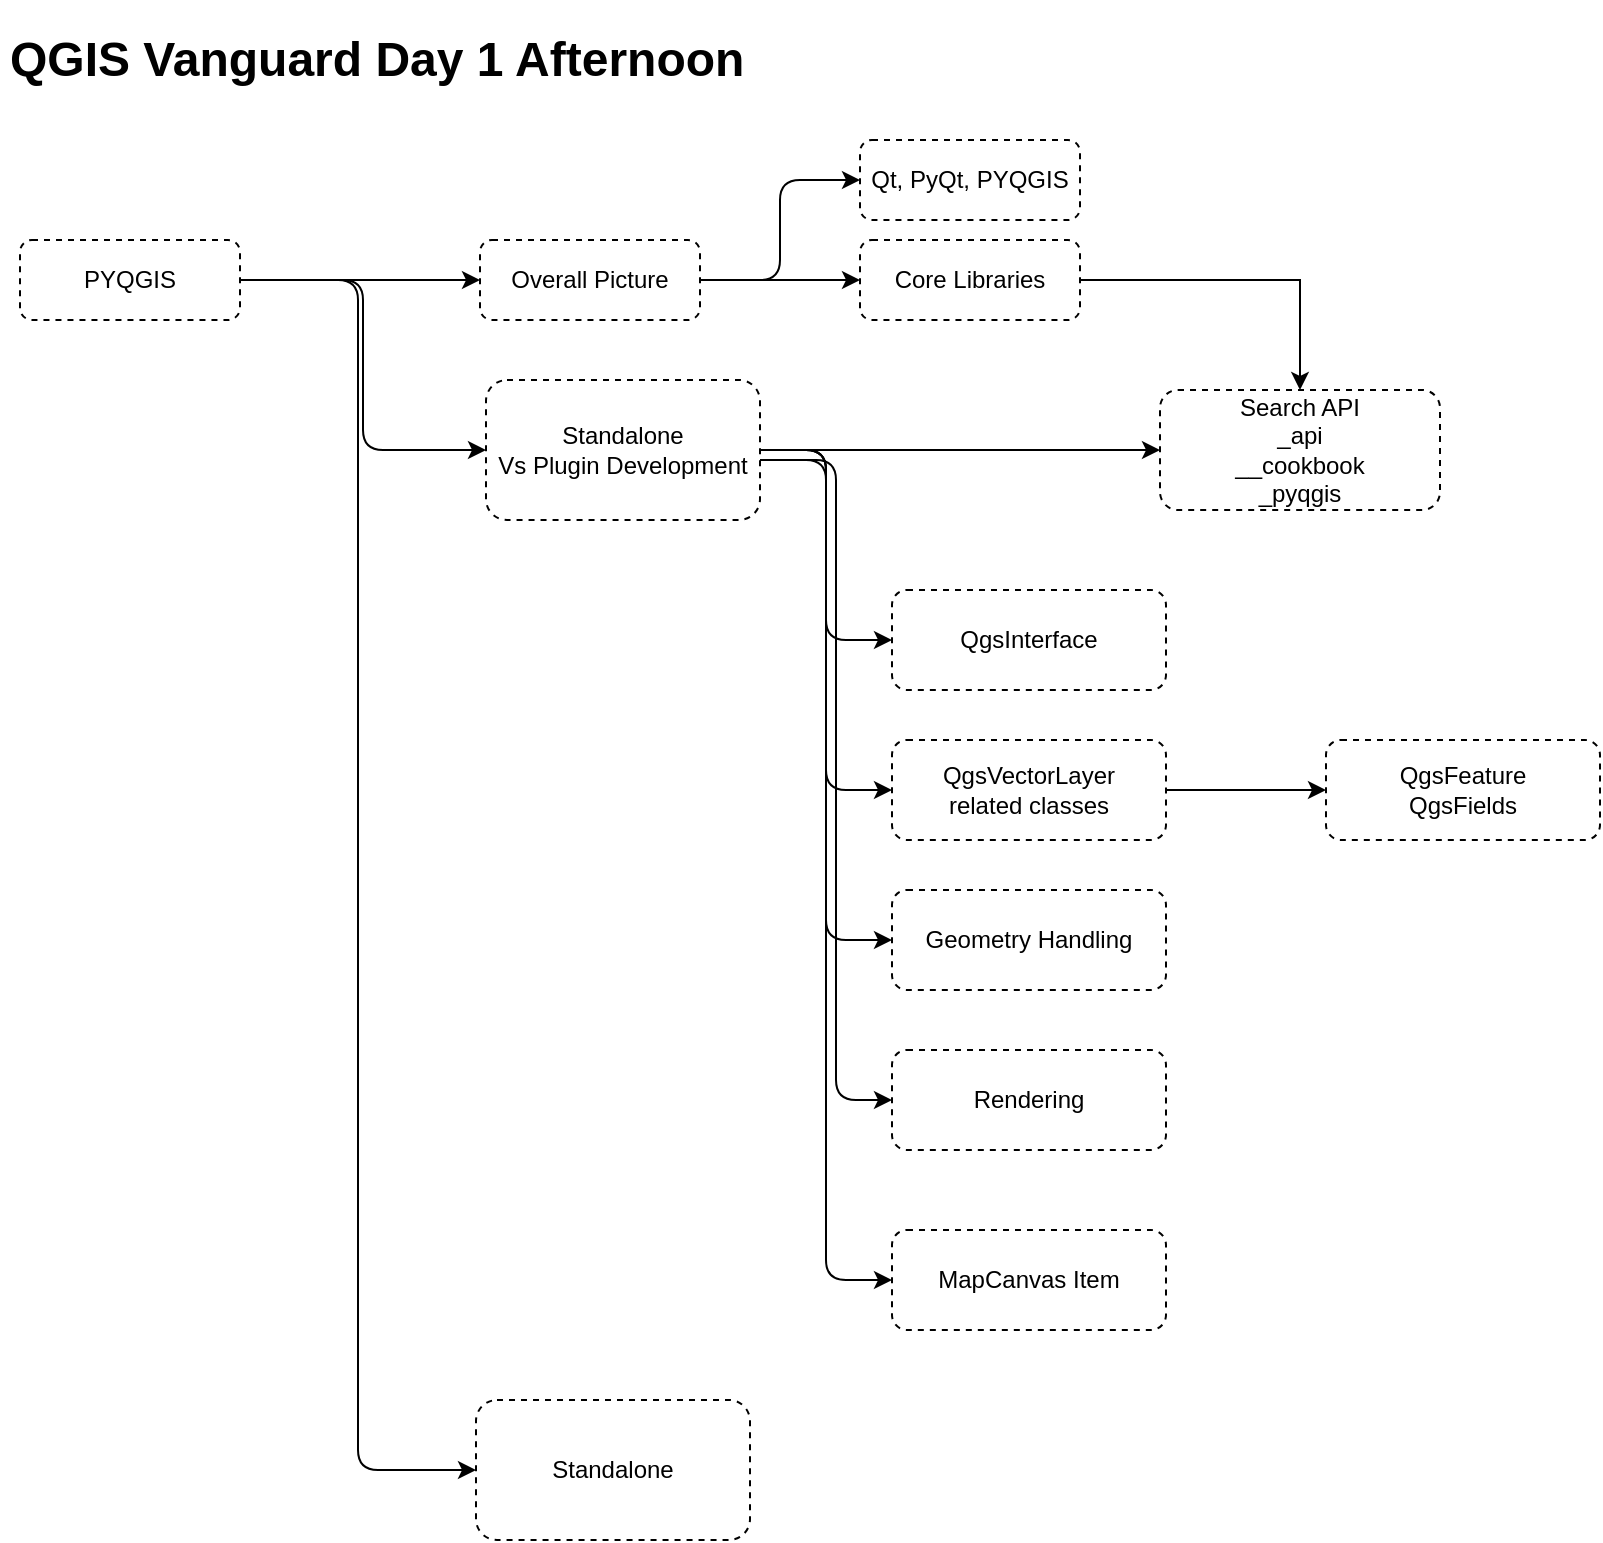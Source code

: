 <mxGraphModel dx="1312" dy="798" grid="1" gridSize="10" guides="1" tooltips="1" connect="1" arrows="1" fold="1" page="1" pageScale="1" pageWidth="850" pageHeight="1100" background="#ffffff"><root><mxCell id="0"/><mxCell id="1" parent="0"/><mxCell id="2" value="&lt;h1&gt;QGIS Vanguard Day 1 Afternoon&lt;/h1&gt;" style="text;html=1;strokeColor=none;fillColor=none;spacing=5;spacingTop=-20;whiteSpace=wrap;overflow=hidden;rounded=0;" vertex="1" parent="1"><mxGeometry x="50" y="50" width="380" height="40" as="geometry"/></mxCell><mxCell id="3" value="PYQGIS" style="rounded=1;whiteSpace=wrap;html=1;dashed=1;" vertex="1" parent="1"><mxGeometry x="60" y="160" width="110" height="40" as="geometry"/></mxCell><mxCell id="4" value="Overall Picture" style="rounded=1;whiteSpace=wrap;html=1;dashed=1;" vertex="1" parent="1"><mxGeometry x="290" y="160" width="110" height="40" as="geometry"/></mxCell><mxCell id="8" value="Qt, PyQt, PYQGIS" style="rounded=1;whiteSpace=wrap;html=1;dashed=1;" vertex="1" parent="1"><mxGeometry x="480" y="110" width="110" height="40" as="geometry"/></mxCell><mxCell id="17" style="edgeStyle=orthogonalEdgeStyle;rounded=0;html=1;jettySize=auto;orthogonalLoop=1;" edge="1" parent="1" source="5" target="11"><mxGeometry relative="1" as="geometry"/></mxCell><mxCell id="5" value="Standalone&lt;div&gt;Vs Plugin Development&lt;/div&gt;" style="rounded=1;whiteSpace=wrap;html=1;dashed=1;" vertex="1" parent="1"><mxGeometry x="293" y="230" width="137" height="70" as="geometry"/></mxCell><mxCell id="6" value="" style="edgeStyle=elbowEdgeStyle;elbow=horizontal;endArrow=classic;html=1;exitX=1;exitY=0.5;entryX=0;entryY=0.5;" edge="1" source="3" target="4" parent="1"><mxGeometry width="50" height="50" relative="1" as="geometry"><mxPoint x="235" y="210" as="sourcePoint"/><mxPoint x="345" y="410" as="targetPoint"/></mxGeometry></mxCell><mxCell id="7" value="" style="edgeStyle=elbowEdgeStyle;elbow=horizontal;endArrow=classic;html=1;exitX=1;exitY=0.5;entryX=0;entryY=0.5;" edge="1" source="3" target="5" parent="1"><mxGeometry width="50" height="50" relative="1" as="geometry"><mxPoint x="180" y="190" as="sourcePoint"/><mxPoint x="300" y="190" as="targetPoint"/></mxGeometry></mxCell><mxCell id="12" value="" style="edgeStyle=orthogonalEdgeStyle;rounded=0;html=1;jettySize=auto;orthogonalLoop=1;" edge="1" parent="1" source="10" target="11"><mxGeometry relative="1" as="geometry"/></mxCell><mxCell id="10" value="Core Libraries" style="rounded=1;whiteSpace=wrap;html=1;dashed=1;" vertex="1" parent="1"><mxGeometry x="480" y="160" width="110" height="40" as="geometry"/></mxCell><mxCell id="11" value="Search API&lt;div&gt;_api&lt;/div&gt;&lt;div&gt;__cookbook&lt;/div&gt;&lt;div&gt;_pyqgis&lt;/div&gt;" style="rounded=1;whiteSpace=wrap;html=1;dashed=1;" vertex="1" parent="1"><mxGeometry x="630" y="235" width="140" height="60" as="geometry"/></mxCell><mxCell id="13" value="" style="edgeStyle=elbowEdgeStyle;elbow=horizontal;endArrow=classic;html=1;exitX=1;exitY=0.5;entryX=0;entryY=0.5;" edge="1" parent="1" source="4" target="10"><mxGeometry width="50" height="50" relative="1" as="geometry"><mxPoint x="470.353" y="244.647" as="sourcePoint"/><mxPoint x="590.353" y="244.647" as="targetPoint"/></mxGeometry></mxCell><mxCell id="14" value="" style="edgeStyle=elbowEdgeStyle;elbow=horizontal;endArrow=classic;html=1;exitX=1;exitY=0.5;entryX=0;entryY=0.5;" edge="1" parent="1" source="4" target="8"><mxGeometry width="50" height="50" relative="1" as="geometry"><mxPoint x="475.353" y="229.647" as="sourcePoint"/><mxPoint x="595.353" y="229.647" as="targetPoint"/></mxGeometry></mxCell><mxCell id="18" value="QgsInterface" style="rounded=1;whiteSpace=wrap;html=1;dashed=1;" vertex="1" parent="1"><mxGeometry x="496" y="335" width="137" height="50" as="geometry"/></mxCell><mxCell id="22" value="" style="edgeStyle=orthogonalEdgeStyle;rounded=0;html=1;jettySize=auto;orthogonalLoop=1;" edge="1" parent="1" source="19" target="21"><mxGeometry relative="1" as="geometry"/></mxCell><mxCell id="19" value="QgsVectorLayer&lt;div&gt;related classes&lt;/div&gt;" style="rounded=1;whiteSpace=wrap;html=1;dashed=1;" vertex="1" parent="1"><mxGeometry x="496" y="410" width="137" height="50" as="geometry"/></mxCell><mxCell id="21" value="QgsFeature&lt;div&gt;QgsFields&lt;/div&gt;" style="rounded=1;whiteSpace=wrap;html=1;dashed=1;" vertex="1" parent="1"><mxGeometry x="713" y="410" width="137" height="50" as="geometry"/></mxCell><mxCell id="20" value="Geometry Handling" style="rounded=1;whiteSpace=wrap;html=1;dashed=1;" vertex="1" parent="1"><mxGeometry x="496" y="485" width="137" height="50" as="geometry"/></mxCell><mxCell id="23" value="Rendering" style="rounded=1;whiteSpace=wrap;html=1;dashed=1;" vertex="1" parent="1"><mxGeometry x="496" y="565" width="137" height="50" as="geometry"/></mxCell><mxCell id="24" value="MapCanvas Item" style="rounded=1;whiteSpace=wrap;html=1;dashed=1;" vertex="1" parent="1"><mxGeometry x="496" y="655" width="137" height="50" as="geometry"/></mxCell><mxCell id="25" value="" style="edgeStyle=elbowEdgeStyle;elbow=horizontal;endArrow=classic;html=1;exitX=1;exitY=0.5;entryX=0;entryY=0.5;" edge="1" parent="1" source="5" target="18"><mxGeometry width="50" height="50" relative="1" as="geometry"><mxPoint x="330.353" y="416.647" as="sourcePoint"/><mxPoint x="452.706" y="502.529" as="targetPoint"/></mxGeometry></mxCell><mxCell id="26" value="" style="edgeStyle=elbowEdgeStyle;elbow=horizontal;endArrow=classic;html=1;entryX=0;entryY=0.5;" edge="1" parent="1" target="23"><mxGeometry width="50" height="50" relative="1" as="geometry"><mxPoint x="440" y="270" as="sourcePoint"/><mxPoint x="316.235" y="583.647" as="targetPoint"/><Array as="points"><mxPoint x="468" y="430"/></Array></mxGeometry></mxCell><mxCell id="27" value="" style="edgeStyle=elbowEdgeStyle;elbow=horizontal;endArrow=classic;html=1;exitX=1;exitY=0.5;entryX=0;entryY=0.5;" edge="1" parent="1" source="5" target="24"><mxGeometry width="50" height="50" relative="1" as="geometry"><mxPoint x="224.353" y="409.529" as="sourcePoint"/><mxPoint x="290.235" y="503.647" as="targetPoint"/></mxGeometry></mxCell><mxCell id="28" value="" style="edgeStyle=elbowEdgeStyle;elbow=horizontal;endArrow=classic;html=1;entryX=0;entryY=0.5;" edge="1" parent="1" target="19"><mxGeometry width="50" height="50" relative="1" as="geometry"><mxPoint x="430" y="270" as="sourcePoint"/><mxPoint x="361.235" y="481.647" as="targetPoint"/></mxGeometry></mxCell><mxCell id="29" value="" style="edgeStyle=elbowEdgeStyle;elbow=horizontal;endArrow=classic;html=1;entryX=0;entryY=0.5;exitX=1;exitY=0.5;" edge="1" parent="1" source="3" target="31"><mxGeometry width="50" height="50" relative="1" as="geometry"><mxPoint x="180" y="190" as="sourcePoint"/><mxPoint x="266.235" y="509.647" as="targetPoint"/></mxGeometry></mxCell><mxCell id="30" value="" style="edgeStyle=elbowEdgeStyle;elbow=horizontal;endArrow=classic;html=1;exitX=1;exitY=0.5;entryX=0;entryY=0.5;" edge="1" parent="1" source="5" target="20"><mxGeometry width="50" height="50" relative="1" as="geometry"><mxPoint x="270.353" y="409.529" as="sourcePoint"/><mxPoint x="336.235" y="503.647" as="targetPoint"/><Array as="points"><mxPoint x="463" y="390"/></Array></mxGeometry></mxCell><mxCell id="31" value="Standalone" style="rounded=1;whiteSpace=wrap;html=1;dashed=1;" vertex="1" parent="1"><mxGeometry x="288" y="740" width="137" height="70" as="geometry"/></mxCell></root></mxGraphModel>